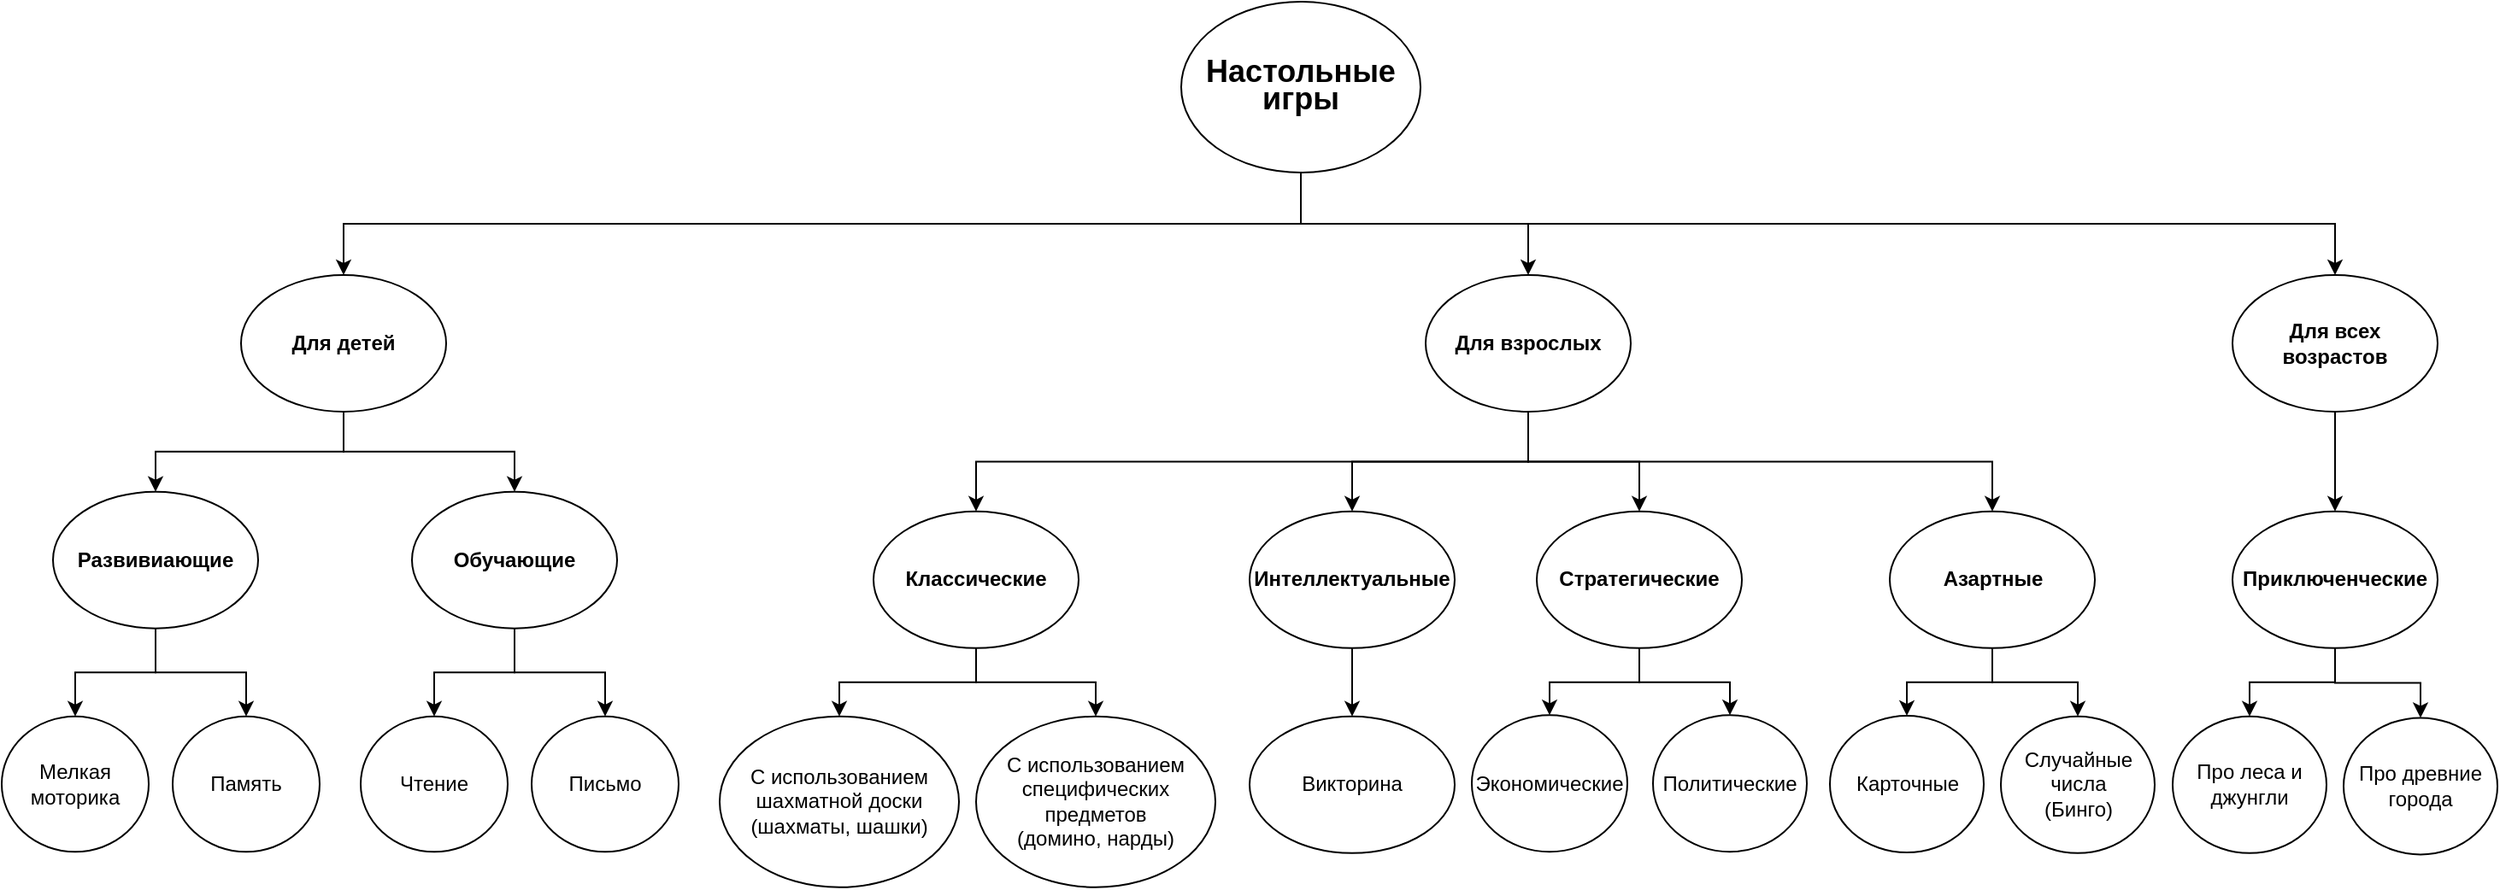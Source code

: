 <mxfile version="21.7.5" type="device">
  <diagram name="Страница — 1" id="lmCHcwSu17XxMVSSAZtJ">
    <mxGraphModel dx="3434" dy="1333" grid="1" gridSize="10" guides="1" tooltips="1" connect="1" arrows="1" fold="1" page="1" pageScale="1" pageWidth="827" pageHeight="1169" math="0" shadow="0">
      <root>
        <mxCell id="0" />
        <mxCell id="1" parent="0" />
        <mxCell id="7SbMsLq4eAWul0OiesNL-62" style="edgeStyle=orthogonalEdgeStyle;rounded=0;orthogonalLoop=1;jettySize=auto;html=1;exitX=0.5;exitY=1;exitDx=0;exitDy=0;" edge="1" parent="1" source="7SbMsLq4eAWul0OiesNL-1" target="7SbMsLq4eAWul0OiesNL-8">
          <mxGeometry relative="1" as="geometry" />
        </mxCell>
        <mxCell id="7SbMsLq4eAWul0OiesNL-63" style="edgeStyle=orthogonalEdgeStyle;rounded=0;orthogonalLoop=1;jettySize=auto;html=1;exitX=0.5;exitY=1;exitDx=0;exitDy=0;" edge="1" parent="1" source="7SbMsLq4eAWul0OiesNL-1" target="7SbMsLq4eAWul0OiesNL-9">
          <mxGeometry relative="1" as="geometry" />
        </mxCell>
        <mxCell id="7SbMsLq4eAWul0OiesNL-66" style="edgeStyle=orthogonalEdgeStyle;rounded=0;orthogonalLoop=1;jettySize=auto;html=1;exitX=0.5;exitY=1;exitDx=0;exitDy=0;" edge="1" parent="1" source="7SbMsLq4eAWul0OiesNL-1" target="7SbMsLq4eAWul0OiesNL-7">
          <mxGeometry relative="1" as="geometry" />
        </mxCell>
        <mxCell id="7SbMsLq4eAWul0OiesNL-1" value="&lt;span style=&quot;line-height: 115%;&quot;&gt;&lt;b style=&quot;&quot;&gt;&lt;font style=&quot;font-size: 18px;&quot;&gt;Настольные&lt;br&gt;игры&lt;/font&gt;&lt;/b&gt;&lt;/span&gt;" style="ellipse;whiteSpace=wrap;html=1;" vertex="1" parent="1">
          <mxGeometry x="210" width="140" height="100" as="geometry" />
        </mxCell>
        <mxCell id="7SbMsLq4eAWul0OiesNL-31" style="edgeStyle=orthogonalEdgeStyle;rounded=0;orthogonalLoop=1;jettySize=auto;html=1;exitX=0.5;exitY=1;exitDx=0;exitDy=0;entryX=0.5;entryY=0;entryDx=0;entryDy=0;" edge="1" parent="1" source="7SbMsLq4eAWul0OiesNL-2" target="7SbMsLq4eAWul0OiesNL-16">
          <mxGeometry relative="1" as="geometry" />
        </mxCell>
        <mxCell id="7SbMsLq4eAWul0OiesNL-32" style="edgeStyle=orthogonalEdgeStyle;rounded=0;orthogonalLoop=1;jettySize=auto;html=1;exitX=0.5;exitY=1;exitDx=0;exitDy=0;entryX=0.5;entryY=0;entryDx=0;entryDy=0;" edge="1" parent="1" source="7SbMsLq4eAWul0OiesNL-2" target="7SbMsLq4eAWul0OiesNL-18">
          <mxGeometry relative="1" as="geometry" />
        </mxCell>
        <mxCell id="7SbMsLq4eAWul0OiesNL-2" value="&lt;b&gt;Классические&lt;/b&gt;" style="ellipse;whiteSpace=wrap;html=1;" vertex="1" parent="1">
          <mxGeometry x="30" y="298.42" width="120" height="80" as="geometry" />
        </mxCell>
        <mxCell id="7SbMsLq4eAWul0OiesNL-29" style="edgeStyle=orthogonalEdgeStyle;rounded=0;orthogonalLoop=1;jettySize=auto;html=1;exitX=0.5;exitY=1;exitDx=0;exitDy=0;entryX=0.5;entryY=0;entryDx=0;entryDy=0;" edge="1" parent="1" source="7SbMsLq4eAWul0OiesNL-3" target="7SbMsLq4eAWul0OiesNL-20">
          <mxGeometry relative="1" as="geometry" />
        </mxCell>
        <mxCell id="7SbMsLq4eAWul0OiesNL-3" value="&lt;b&gt;Интеллектуальные&lt;/b&gt;" style="ellipse;whiteSpace=wrap;html=1;" vertex="1" parent="1">
          <mxGeometry x="250" y="298.42" width="120" height="80" as="geometry" />
        </mxCell>
        <mxCell id="7SbMsLq4eAWul0OiesNL-64" style="edgeStyle=orthogonalEdgeStyle;rounded=0;orthogonalLoop=1;jettySize=auto;html=1;exitX=0.5;exitY=1;exitDx=0;exitDy=0;" edge="1" parent="1" source="7SbMsLq4eAWul0OiesNL-7" target="7SbMsLq4eAWul0OiesNL-10">
          <mxGeometry relative="1" as="geometry" />
        </mxCell>
        <mxCell id="7SbMsLq4eAWul0OiesNL-65" style="edgeStyle=orthogonalEdgeStyle;rounded=0;orthogonalLoop=1;jettySize=auto;html=1;exitX=0.5;exitY=1;exitDx=0;exitDy=0;" edge="1" parent="1" source="7SbMsLq4eAWul0OiesNL-7" target="7SbMsLq4eAWul0OiesNL-11">
          <mxGeometry relative="1" as="geometry" />
        </mxCell>
        <mxCell id="7SbMsLq4eAWul0OiesNL-7" value="&lt;b&gt;Для детей&lt;/b&gt;" style="ellipse;whiteSpace=wrap;html=1;" vertex="1" parent="1">
          <mxGeometry x="-340" y="160" width="120" height="80" as="geometry" />
        </mxCell>
        <mxCell id="7SbMsLq4eAWul0OiesNL-57" style="edgeStyle=orthogonalEdgeStyle;rounded=0;orthogonalLoop=1;jettySize=auto;html=1;exitX=0.5;exitY=1;exitDx=0;exitDy=0;" edge="1" parent="1" source="7SbMsLq4eAWul0OiesNL-8" target="7SbMsLq4eAWul0OiesNL-2">
          <mxGeometry relative="1" as="geometry" />
        </mxCell>
        <mxCell id="7SbMsLq4eAWul0OiesNL-58" style="edgeStyle=orthogonalEdgeStyle;rounded=0;orthogonalLoop=1;jettySize=auto;html=1;exitX=0.5;exitY=1;exitDx=0;exitDy=0;" edge="1" parent="1" source="7SbMsLq4eAWul0OiesNL-8" target="7SbMsLq4eAWul0OiesNL-3">
          <mxGeometry relative="1" as="geometry" />
        </mxCell>
        <mxCell id="7SbMsLq4eAWul0OiesNL-59" style="edgeStyle=orthogonalEdgeStyle;rounded=0;orthogonalLoop=1;jettySize=auto;html=1;exitX=0.5;exitY=1;exitDx=0;exitDy=0;" edge="1" parent="1" source="7SbMsLq4eAWul0OiesNL-8" target="7SbMsLq4eAWul0OiesNL-14">
          <mxGeometry relative="1" as="geometry" />
        </mxCell>
        <mxCell id="7SbMsLq4eAWul0OiesNL-60" style="edgeStyle=orthogonalEdgeStyle;rounded=0;orthogonalLoop=1;jettySize=auto;html=1;exitX=0.5;exitY=1;exitDx=0;exitDy=0;" edge="1" parent="1" source="7SbMsLq4eAWul0OiesNL-8" target="7SbMsLq4eAWul0OiesNL-12">
          <mxGeometry relative="1" as="geometry" />
        </mxCell>
        <mxCell id="7SbMsLq4eAWul0OiesNL-8" value="&lt;b&gt;Для взрослых&lt;/b&gt;" style="ellipse;whiteSpace=wrap;html=1;" vertex="1" parent="1">
          <mxGeometry x="353" y="160" width="120" height="80" as="geometry" />
        </mxCell>
        <mxCell id="7SbMsLq4eAWul0OiesNL-56" style="edgeStyle=orthogonalEdgeStyle;rounded=0;orthogonalLoop=1;jettySize=auto;html=1;exitX=0.5;exitY=1;exitDx=0;exitDy=0;" edge="1" parent="1" source="7SbMsLq4eAWul0OiesNL-9" target="7SbMsLq4eAWul0OiesNL-13">
          <mxGeometry relative="1" as="geometry" />
        </mxCell>
        <mxCell id="7SbMsLq4eAWul0OiesNL-9" value="&lt;b&gt;Для всех возрастов&lt;/b&gt;" style="ellipse;whiteSpace=wrap;html=1;" vertex="1" parent="1">
          <mxGeometry x="825" y="160" width="120" height="80" as="geometry" />
        </mxCell>
        <mxCell id="7SbMsLq4eAWul0OiesNL-52" value="" style="edgeStyle=orthogonalEdgeStyle;rounded=0;orthogonalLoop=1;jettySize=auto;html=1;" edge="1" parent="1" source="7SbMsLq4eAWul0OiesNL-10" target="7SbMsLq4eAWul0OiesNL-49">
          <mxGeometry relative="1" as="geometry" />
        </mxCell>
        <mxCell id="7SbMsLq4eAWul0OiesNL-53" style="edgeStyle=orthogonalEdgeStyle;rounded=0;orthogonalLoop=1;jettySize=auto;html=1;exitX=0.5;exitY=1;exitDx=0;exitDy=0;" edge="1" parent="1" source="7SbMsLq4eAWul0OiesNL-10" target="7SbMsLq4eAWul0OiesNL-47">
          <mxGeometry relative="1" as="geometry" />
        </mxCell>
        <mxCell id="7SbMsLq4eAWul0OiesNL-10" value="&lt;b&gt;Развивиающие&lt;/b&gt;" style="ellipse;whiteSpace=wrap;html=1;" vertex="1" parent="1">
          <mxGeometry x="-450" y="286.84" width="120" height="80" as="geometry" />
        </mxCell>
        <mxCell id="7SbMsLq4eAWul0OiesNL-54" style="edgeStyle=orthogonalEdgeStyle;rounded=0;orthogonalLoop=1;jettySize=auto;html=1;exitX=0.5;exitY=1;exitDx=0;exitDy=0;" edge="1" parent="1" source="7SbMsLq4eAWul0OiesNL-11" target="7SbMsLq4eAWul0OiesNL-50">
          <mxGeometry relative="1" as="geometry" />
        </mxCell>
        <mxCell id="7SbMsLq4eAWul0OiesNL-55" style="edgeStyle=orthogonalEdgeStyle;rounded=0;orthogonalLoop=1;jettySize=auto;html=1;exitX=0.5;exitY=1;exitDx=0;exitDy=0;" edge="1" parent="1" source="7SbMsLq4eAWul0OiesNL-11" target="7SbMsLq4eAWul0OiesNL-51">
          <mxGeometry relative="1" as="geometry" />
        </mxCell>
        <mxCell id="7SbMsLq4eAWul0OiesNL-11" value="&lt;b&gt;Обучающие&lt;/b&gt;" style="ellipse;whiteSpace=wrap;html=1;" vertex="1" parent="1">
          <mxGeometry x="-240" y="286.84" width="120" height="80" as="geometry" />
        </mxCell>
        <mxCell id="7SbMsLq4eAWul0OiesNL-36" style="edgeStyle=orthogonalEdgeStyle;rounded=0;orthogonalLoop=1;jettySize=auto;html=1;exitX=0.5;exitY=1;exitDx=0;exitDy=0;entryX=0.5;entryY=0;entryDx=0;entryDy=0;" edge="1" parent="1" source="7SbMsLq4eAWul0OiesNL-12" target="7SbMsLq4eAWul0OiesNL-33">
          <mxGeometry relative="1" as="geometry" />
        </mxCell>
        <mxCell id="7SbMsLq4eAWul0OiesNL-38" style="edgeStyle=orthogonalEdgeStyle;rounded=0;orthogonalLoop=1;jettySize=auto;html=1;exitX=0.5;exitY=1;exitDx=0;exitDy=0;entryX=0.5;entryY=0;entryDx=0;entryDy=0;" edge="1" parent="1" source="7SbMsLq4eAWul0OiesNL-12" target="7SbMsLq4eAWul0OiesNL-35">
          <mxGeometry relative="1" as="geometry" />
        </mxCell>
        <mxCell id="7SbMsLq4eAWul0OiesNL-12" value="&lt;b&gt;Азартные&lt;/b&gt;" style="ellipse;whiteSpace=wrap;html=1;" vertex="1" parent="1">
          <mxGeometry x="624.5" y="298.42" width="120" height="80" as="geometry" />
        </mxCell>
        <mxCell id="7SbMsLq4eAWul0OiesNL-44" style="edgeStyle=orthogonalEdgeStyle;rounded=0;orthogonalLoop=1;jettySize=auto;html=1;exitX=0.5;exitY=1;exitDx=0;exitDy=0;entryX=0.5;entryY=0;entryDx=0;entryDy=0;" edge="1" parent="1" source="7SbMsLq4eAWul0OiesNL-13" target="7SbMsLq4eAWul0OiesNL-40">
          <mxGeometry relative="1" as="geometry" />
        </mxCell>
        <mxCell id="7SbMsLq4eAWul0OiesNL-45" style="edgeStyle=orthogonalEdgeStyle;rounded=0;orthogonalLoop=1;jettySize=auto;html=1;exitX=0.5;exitY=1;exitDx=0;exitDy=0;entryX=0.5;entryY=0;entryDx=0;entryDy=0;" edge="1" parent="1" source="7SbMsLq4eAWul0OiesNL-13" target="7SbMsLq4eAWul0OiesNL-42">
          <mxGeometry relative="1" as="geometry" />
        </mxCell>
        <mxCell id="7SbMsLq4eAWul0OiesNL-13" value="&lt;b&gt;Приключенческие&lt;/b&gt;" style="ellipse;whiteSpace=wrap;html=1;" vertex="1" parent="1">
          <mxGeometry x="825" y="298.42" width="120" height="80" as="geometry" />
        </mxCell>
        <mxCell id="7SbMsLq4eAWul0OiesNL-27" style="edgeStyle=orthogonalEdgeStyle;rounded=0;orthogonalLoop=1;jettySize=auto;html=1;exitX=0.5;exitY=1;exitDx=0;exitDy=0;entryX=0.5;entryY=0;entryDx=0;entryDy=0;" edge="1" parent="1" source="7SbMsLq4eAWul0OiesNL-14" target="7SbMsLq4eAWul0OiesNL-22">
          <mxGeometry relative="1" as="geometry" />
        </mxCell>
        <mxCell id="7SbMsLq4eAWul0OiesNL-28" style="edgeStyle=orthogonalEdgeStyle;rounded=0;orthogonalLoop=1;jettySize=auto;html=1;exitX=0.5;exitY=1;exitDx=0;exitDy=0;entryX=0.5;entryY=0;entryDx=0;entryDy=0;" edge="1" parent="1" source="7SbMsLq4eAWul0OiesNL-14" target="7SbMsLq4eAWul0OiesNL-23">
          <mxGeometry relative="1" as="geometry" />
        </mxCell>
        <mxCell id="7SbMsLq4eAWul0OiesNL-14" value="&lt;b&gt;Стратегические&lt;/b&gt;" style="ellipse;whiteSpace=wrap;html=1;" vertex="1" parent="1">
          <mxGeometry x="418" y="298.42" width="120" height="80" as="geometry" />
        </mxCell>
        <mxCell id="7SbMsLq4eAWul0OiesNL-16" value="С использованием шахматной доски&lt;br&gt;(шахматы, шашки)" style="ellipse;whiteSpace=wrap;html=1;" vertex="1" parent="1">
          <mxGeometry x="-60" y="418.42" width="140" height="100" as="geometry" />
        </mxCell>
        <mxCell id="7SbMsLq4eAWul0OiesNL-18" value="С использованием специфических предметов&lt;br&gt;(домино, нарды)" style="ellipse;whiteSpace=wrap;html=1;" vertex="1" parent="1">
          <mxGeometry x="90" y="418.42" width="140" height="100" as="geometry" />
        </mxCell>
        <mxCell id="7SbMsLq4eAWul0OiesNL-20" value="Викторина" style="ellipse;whiteSpace=wrap;html=1;" vertex="1" parent="1">
          <mxGeometry x="250" y="418.42" width="120" height="80" as="geometry" />
        </mxCell>
        <mxCell id="7SbMsLq4eAWul0OiesNL-22" value="Экономические" style="ellipse;whiteSpace=wrap;html=1;" vertex="1" parent="1">
          <mxGeometry x="380" y="417.63" width="91" height="80" as="geometry" />
        </mxCell>
        <mxCell id="7SbMsLq4eAWul0OiesNL-23" value="Политические" style="ellipse;whiteSpace=wrap;html=1;" vertex="1" parent="1">
          <mxGeometry x="486" y="417.63" width="90" height="80" as="geometry" />
        </mxCell>
        <mxCell id="7SbMsLq4eAWul0OiesNL-33" value="Карточные" style="ellipse;whiteSpace=wrap;html=1;" vertex="1" parent="1">
          <mxGeometry x="589.5" y="418.03" width="90" height="80" as="geometry" />
        </mxCell>
        <mxCell id="7SbMsLq4eAWul0OiesNL-35" value="Случайные числа&lt;br&gt;(Бинго)" style="ellipse;whiteSpace=wrap;html=1;" vertex="1" parent="1">
          <mxGeometry x="689.5" y="418.42" width="90" height="80" as="geometry" />
        </mxCell>
        <mxCell id="7SbMsLq4eAWul0OiesNL-40" value="Про леса и джунгли" style="ellipse;whiteSpace=wrap;html=1;" vertex="1" parent="1">
          <mxGeometry x="790" y="418.42" width="90" height="80" as="geometry" />
        </mxCell>
        <mxCell id="7SbMsLq4eAWul0OiesNL-42" value="Про древние города" style="ellipse;whiteSpace=wrap;html=1;" vertex="1" parent="1">
          <mxGeometry x="890" y="419.21" width="90" height="80" as="geometry" />
        </mxCell>
        <mxCell id="7SbMsLq4eAWul0OiesNL-47" value="Мелкая моторика" style="ellipse;whiteSpace=wrap;html=1;" vertex="1" parent="1">
          <mxGeometry x="-480" y="418.42" width="86" height="79.21" as="geometry" />
        </mxCell>
        <mxCell id="7SbMsLq4eAWul0OiesNL-49" value="Память" style="ellipse;whiteSpace=wrap;html=1;" vertex="1" parent="1">
          <mxGeometry x="-380" y="418.42" width="86" height="79.21" as="geometry" />
        </mxCell>
        <mxCell id="7SbMsLq4eAWul0OiesNL-50" value="Чтение" style="ellipse;whiteSpace=wrap;html=1;" vertex="1" parent="1">
          <mxGeometry x="-270" y="418.42" width="86" height="79.21" as="geometry" />
        </mxCell>
        <mxCell id="7SbMsLq4eAWul0OiesNL-51" value="Письмо" style="ellipse;whiteSpace=wrap;html=1;" vertex="1" parent="1">
          <mxGeometry x="-170" y="418.42" width="86" height="79.21" as="geometry" />
        </mxCell>
      </root>
    </mxGraphModel>
  </diagram>
</mxfile>
